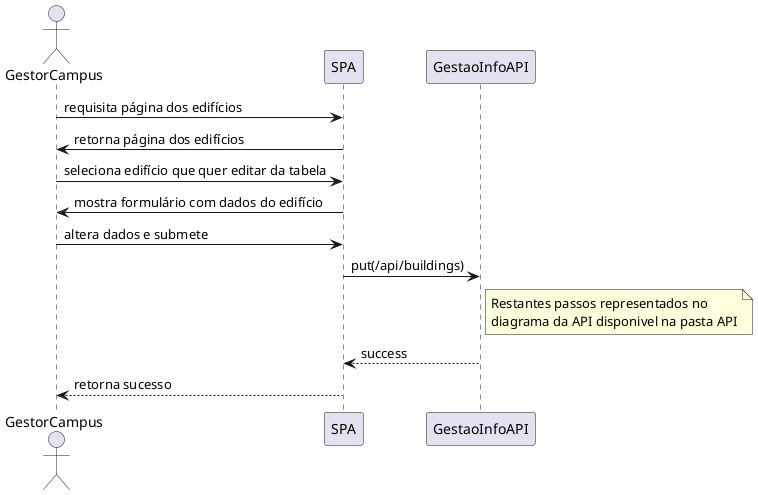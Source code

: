 @startuml

actor GestorCampus as User

participant SPA
participant "GestaoInfoAPI" as API

User -> SPA: requisita página dos edifícios
SPA -> User: retorna página dos edifícios

User -> SPA: seleciona edifício que quer editar da tabela
SPA -> User: mostra formulário com dados do edifício

User -> SPA: altera dados e submete

SPA -> API: put(/api/buildings)

note right of API 
    Restantes passos representados no 
    diagrama da API disponivel na pasta API
end note

API --> SPA: success
SPA --> User: retorna sucesso

@enduml